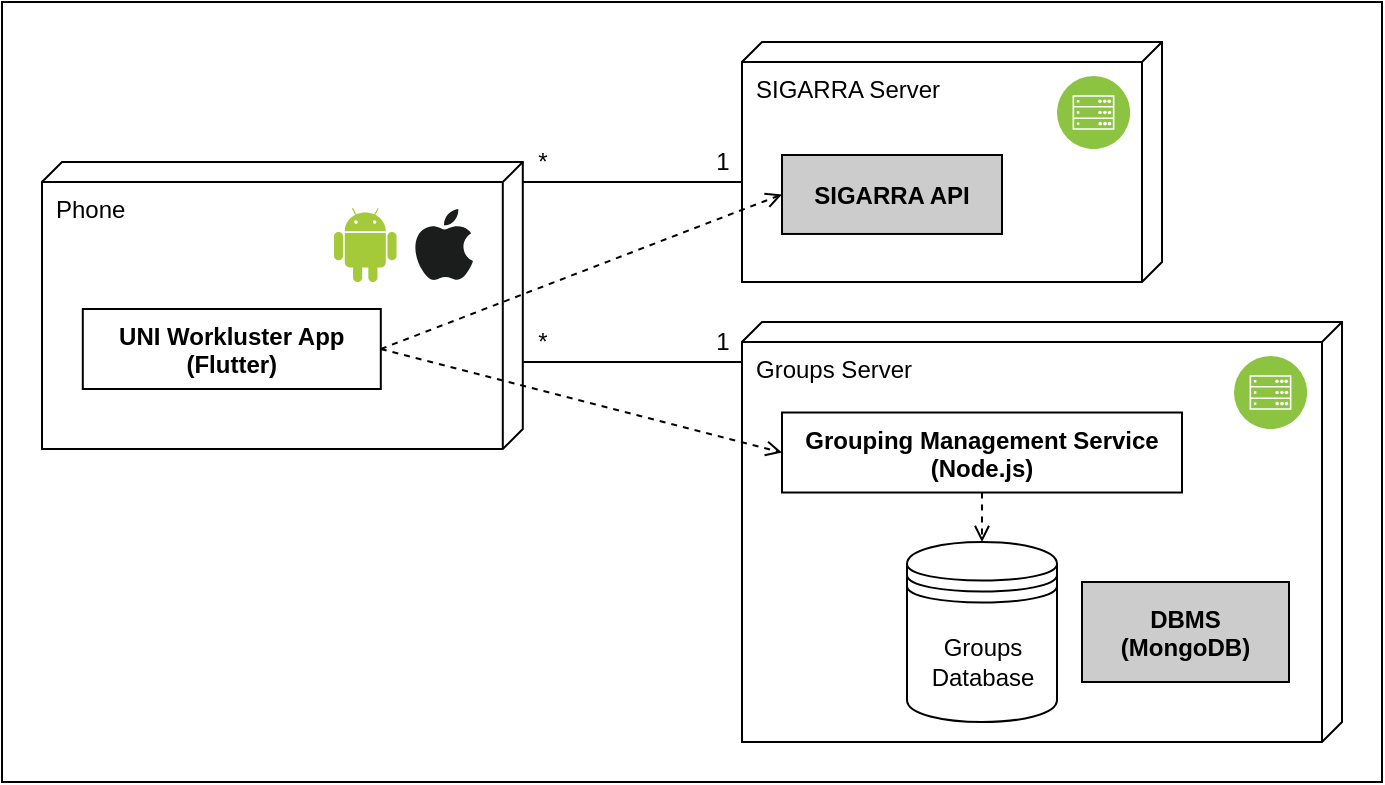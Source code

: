 <mxfile>
    <diagram id="Wl1pykvxas4ZJPK3ME9j" name="Page-1">
        <mxGraphModel dx="1038" dy="661" grid="1" gridSize="10" guides="1" tooltips="1" connect="1" arrows="1" fold="1" page="1" pageScale="1" pageWidth="827" pageHeight="1169" background="none" math="0" shadow="0">
            <root>
                <mxCell id="0"/>
                <mxCell id="1" parent="0"/>
                <mxCell id="223" value="" style="rounded=0;whiteSpace=wrap;html=1;" vertex="1" parent="1">
                    <mxGeometry x="69" y="20" width="690" height="390" as="geometry"/>
                </mxCell>
                <mxCell id="224" value="" style="group" vertex="1" connectable="0" parent="1">
                    <mxGeometry x="89" y="40" width="650" height="350" as="geometry"/>
                </mxCell>
                <mxCell id="220" value="" style="group;fontColor=#000000;" parent="224" connectable="0" vertex="1">
                    <mxGeometry y="60" width="240.4" height="143.5" as="geometry"/>
                </mxCell>
                <mxCell id="184" value="&lt;font color=&quot;#000000&quot;&gt;Phone&lt;/font&gt;" style="verticalAlign=top;align=left;shape=cube;size=10;direction=south;fontStyle=0;html=1;boundedLbl=1;spacingLeft=5;fillColor=#FFFFFF;container=0;" parent="220" vertex="1">
                    <mxGeometry width="240.4" height="143.5" as="geometry"/>
                </mxCell>
                <mxCell id="199" value="UNI Workluster App&#10;(Flutter)" style="fontStyle=1;fillColor=#FFFFFF;fontColor=#000000;" parent="220" vertex="1">
                    <mxGeometry x="20.4" y="73.5" width="149" height="40" as="geometry"/>
                </mxCell>
                <mxCell id="213" value="" style="dashed=0;outlineConnect=0;html=1;align=center;labelPosition=center;verticalLabelPosition=bottom;verticalAlign=top;shape=mxgraph.weblogos.android;fillColor=#A4CA39;strokeColor=none" parent="220" vertex="1">
                    <mxGeometry x="146" y="23" width="31.27" height="37" as="geometry"/>
                </mxCell>
                <mxCell id="214" value="" style="dashed=0;outlineConnect=0;html=1;align=center;labelPosition=center;verticalLabelPosition=bottom;verticalAlign=top;shape=mxgraph.weblogos.apple;fillColor=#1B1C1C;strokeColor=none" parent="220" vertex="1">
                    <mxGeometry x="186.0" y="23.5" width="29.48" height="36" as="geometry"/>
                </mxCell>
                <mxCell id="221" value="" style="group;fillColor=#FFFFFF;" parent="224" connectable="0" vertex="1">
                    <mxGeometry x="350" width="210" height="120" as="geometry"/>
                </mxCell>
                <mxCell id="201" value="SIGARRA Server" style="verticalAlign=top;align=left;shape=cube;size=10;direction=south;fontStyle=0;html=1;boundedLbl=1;spacingLeft=5;container=0;fillColor=#FFFFFF;fontColor=#000000;" parent="221" vertex="1">
                    <mxGeometry width="210" height="120" as="geometry"/>
                </mxCell>
                <mxCell id="203" value="SIGARRA API" style="fontStyle=1;fillColor=#CCCCCC;fontColor=#000000;" parent="221" vertex="1">
                    <mxGeometry x="20" y="56.5" width="110" height="39.48" as="geometry"/>
                </mxCell>
                <mxCell id="202" value="" style="aspect=fixed;perimeter=ellipsePerimeter;html=1;align=center;shadow=0;dashed=0;fontColor=#4277BB;labelBackgroundColor=#ffffff;fontSize=12;spacingTop=3;image;image=img/lib/ibm/infrastructure/mobile_backend.svg;" parent="221" vertex="1">
                    <mxGeometry x="157.5" y="17" width="36.5" height="36.5" as="geometry"/>
                </mxCell>
                <mxCell id="222" value="" style="group;fillColor=#FFFFFF;" parent="224" connectable="0" vertex="1">
                    <mxGeometry x="350" y="140" width="300" height="210" as="geometry"/>
                </mxCell>
                <mxCell id="186" value="&lt;font color=&quot;#000000&quot;&gt;Groups Server&lt;/font&gt;" style="verticalAlign=top;align=left;shape=cube;size=10;direction=south;fontStyle=0;html=1;boundedLbl=1;spacingLeft=5;container=0;fillColor=#FFFFFF;" parent="222" vertex="1">
                    <mxGeometry width="300" height="210" as="geometry"/>
                </mxCell>
                <mxCell id="200" value="Grouping Management Service&#10;(Node.js)" style="fontStyle=1;fillColor=#FFFFFF;fontColor=#000000;" parent="222" vertex="1">
                    <mxGeometry x="20" y="45.26" width="200" height="40" as="geometry"/>
                </mxCell>
                <mxCell id="197" value="Groups&lt;br&gt;Database" style="shape=datastore;whiteSpace=wrap;html=1;fillColor=#FFFFFF;fontColor=#000000;strokeColor=#000000;" parent="222" vertex="1">
                    <mxGeometry x="82.5" y="110" width="75" height="90" as="geometry"/>
                </mxCell>
                <mxCell id="211" style="edgeStyle=none;html=1;dashed=1;endArrow=open;endFill=0;" parent="222" source="200" target="197" edge="1">
                    <mxGeometry relative="1" as="geometry"/>
                </mxCell>
                <mxCell id="218" value="" style="aspect=fixed;perimeter=ellipsePerimeter;html=1;align=center;shadow=0;dashed=0;fontColor=#4277BB;labelBackgroundColor=#ffffff;fontSize=12;spacingTop=3;image;image=img/lib/ibm/infrastructure/mobile_backend.svg;" parent="222" vertex="1">
                    <mxGeometry x="246" y="17" width="36.5" height="36.5" as="geometry"/>
                </mxCell>
                <mxCell id="219" value="DBMS&#10;(MongoDB)" style="fontStyle=1;fillColor=#CCCCCC;fontColor=#000000;" parent="222" vertex="1">
                    <mxGeometry x="170" y="130" width="103.5" height="50" as="geometry"/>
                </mxCell>
                <mxCell id="193" value="" style="endArrow=none;html=1;exitX=0.697;exitY=-0.001;exitDx=0;exitDy=0;exitPerimeter=0;entryX=0.095;entryY=1;entryDx=0;entryDy=0;entryPerimeter=0;" parent="224" source="184" target="186" edge="1">
                    <mxGeometry width="50" height="50" relative="1" as="geometry">
                        <mxPoint x="239" y="360" as="sourcePoint"/>
                        <mxPoint x="390" y="210" as="targetPoint"/>
                    </mxGeometry>
                </mxCell>
                <mxCell id="205" value="" style="endArrow=none;html=1;entryX=0.583;entryY=1;entryDx=0;entryDy=0;entryPerimeter=0;" parent="224" target="201" edge="1">
                    <mxGeometry width="50" height="50" relative="1" as="geometry">
                        <mxPoint x="240" y="70" as="sourcePoint"/>
                        <mxPoint x="320" y="70" as="targetPoint"/>
                    </mxGeometry>
                </mxCell>
                <mxCell id="206" value="1" style="text;html=1;align=center;verticalAlign=middle;resizable=0;points=[];autosize=1;strokeColor=none;fillColor=none;" parent="224" vertex="1">
                    <mxGeometry x="330" y="50" width="20" height="20" as="geometry"/>
                </mxCell>
                <mxCell id="207" value="*" style="text;html=1;align=center;verticalAlign=middle;resizable=0;points=[];autosize=1;strokeColor=none;fillColor=none;" parent="224" vertex="1">
                    <mxGeometry x="240" y="50" width="20" height="20" as="geometry"/>
                </mxCell>
                <mxCell id="208" value="*" style="text;html=1;align=center;verticalAlign=middle;resizable=0;points=[];autosize=1;strokeColor=none;fillColor=none;" parent="224" vertex="1">
                    <mxGeometry x="240" y="140" width="20" height="20" as="geometry"/>
                </mxCell>
                <mxCell id="210" value="" style="html=1;labelBackgroundColor=#ffffff;startArrow=none;startFill=0;startSize=6;endArrow=open;endFill=0;endSize=6;jettySize=auto;orthogonalLoop=1;strokeWidth=1;dashed=1;fontSize=14;entryX=0;entryY=0.5;entryDx=0;entryDy=0;exitX=1;exitY=0.5;exitDx=0;exitDy=0;" parent="224" source="199" target="203" edge="1">
                    <mxGeometry width="60" height="60" relative="1" as="geometry">
                        <mxPoint x="240.0" y="-120" as="sourcePoint"/>
                        <mxPoint x="360.52" y="-22.97" as="targetPoint"/>
                    </mxGeometry>
                </mxCell>
                <mxCell id="194" value="1" style="text;html=1;align=center;verticalAlign=middle;resizable=0;points=[];autosize=1;strokeColor=none;fillColor=none;" parent="224" vertex="1">
                    <mxGeometry x="330" y="140" width="20" height="20" as="geometry"/>
                </mxCell>
                <mxCell id="209" value="" style="html=1;labelBackgroundColor=#ffffff;startArrow=none;startFill=0;startSize=6;endArrow=open;endFill=0;endSize=6;jettySize=auto;orthogonalLoop=1;strokeWidth=1;dashed=1;fontSize=14;entryX=0;entryY=0.5;entryDx=0;entryDy=0;exitX=1;exitY=0.5;exitDx=0;exitDy=0;" parent="224" source="199" target="200" edge="1">
                    <mxGeometry width="60" height="60" relative="1" as="geometry">
                        <mxPoint x="280" y="340" as="sourcePoint"/>
                        <mxPoint x="340" y="280" as="targetPoint"/>
                    </mxGeometry>
                </mxCell>
            </root>
        </mxGraphModel>
    </diagram>
</mxfile>